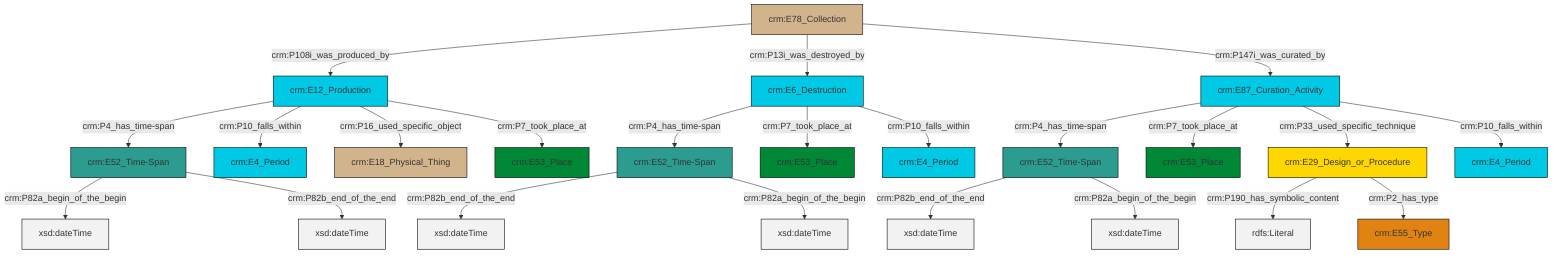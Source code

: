 graph TD
classDef Literal fill:#f2f2f2,stroke:#000000;
classDef CRM_Entity fill:#FFFFFF,stroke:#000000;
classDef Temporal_Entity fill:#00C9E6, stroke:#000000;
classDef Type fill:#E18312, stroke:#000000;
classDef Time-Span fill:#2C9C91, stroke:#000000;
classDef Appellation fill:#FFEB7F, stroke:#000000;
classDef Place fill:#008836, stroke:#000000;
classDef Persistent_Item fill:#B266B2, stroke:#000000;
classDef Conceptual_Object fill:#FFD700, stroke:#000000;
classDef Physical_Thing fill:#D2B48C, stroke:#000000;
classDef Actor fill:#f58aad, stroke:#000000;
classDef PC_Classes fill:#4ce600, stroke:#000000;
classDef Multi fill:#cccccc,stroke:#000000;

0["crm:E78_Collection"]:::Physical_Thing -->|crm:P108i_was_produced_by| 1["crm:E12_Production"]:::Temporal_Entity
8["crm:E87_Curation_Activity"]:::Temporal_Entity -->|crm:P4_has_time-span| 9["crm:E52_Time-Span"]:::Time-Span
10["crm:E52_Time-Span"]:::Time-Span -->|crm:P82a_begin_of_the_begin| 11[xsd:dateTime]:::Literal
0["crm:E78_Collection"]:::Physical_Thing -->|crm:P13i_was_destroyed_by| 18["crm:E6_Destruction"]:::Temporal_Entity
10["crm:E52_Time-Span"]:::Time-Span -->|crm:P82b_end_of_the_end| 19[xsd:dateTime]:::Literal
8["crm:E87_Curation_Activity"]:::Temporal_Entity -->|crm:P7_took_place_at| 4["crm:E53_Place"]:::Place
18["crm:E6_Destruction"]:::Temporal_Entity -->|crm:P4_has_time-span| 22["crm:E52_Time-Span"]:::Time-Span
8["crm:E87_Curation_Activity"]:::Temporal_Entity -->|crm:P33_used_specific_technique| 14["crm:E29_Design_or_Procedure"]:::Conceptual_Object
1["crm:E12_Production"]:::Temporal_Entity -->|crm:P4_has_time-span| 10["crm:E52_Time-Span"]:::Time-Span
1["crm:E12_Production"]:::Temporal_Entity -->|crm:P10_falls_within| 25["crm:E4_Period"]:::Temporal_Entity
8["crm:E87_Curation_Activity"]:::Temporal_Entity -->|crm:P10_falls_within| 20["crm:E4_Period"]:::Temporal_Entity
18["crm:E6_Destruction"]:::Temporal_Entity -->|crm:P7_took_place_at| 27["crm:E53_Place"]:::Place
9["crm:E52_Time-Span"]:::Time-Span -->|crm:P82b_end_of_the_end| 28[xsd:dateTime]:::Literal
14["crm:E29_Design_or_Procedure"]:::Conceptual_Object -->|crm:P190_has_symbolic_content| 29[rdfs:Literal]:::Literal
14["crm:E29_Design_or_Procedure"]:::Conceptual_Object -->|crm:P2_has_type| 2["crm:E55_Type"]:::Type
1["crm:E12_Production"]:::Temporal_Entity -->|crm:P16_used_specific_object| 16["crm:E18_Physical_Thing"]:::Physical_Thing
0["crm:E78_Collection"]:::Physical_Thing -->|crm:P147i_was_curated_by| 8["crm:E87_Curation_Activity"]:::Temporal_Entity
22["crm:E52_Time-Span"]:::Time-Span -->|crm:P82b_end_of_the_end| 32[xsd:dateTime]:::Literal
22["crm:E52_Time-Span"]:::Time-Span -->|crm:P82a_begin_of_the_begin| 33[xsd:dateTime]:::Literal
9["crm:E52_Time-Span"]:::Time-Span -->|crm:P82a_begin_of_the_begin| 35[xsd:dateTime]:::Literal
18["crm:E6_Destruction"]:::Temporal_Entity -->|crm:P10_falls_within| 12["crm:E4_Period"]:::Temporal_Entity
1["crm:E12_Production"]:::Temporal_Entity -->|crm:P7_took_place_at| 6["crm:E53_Place"]:::Place